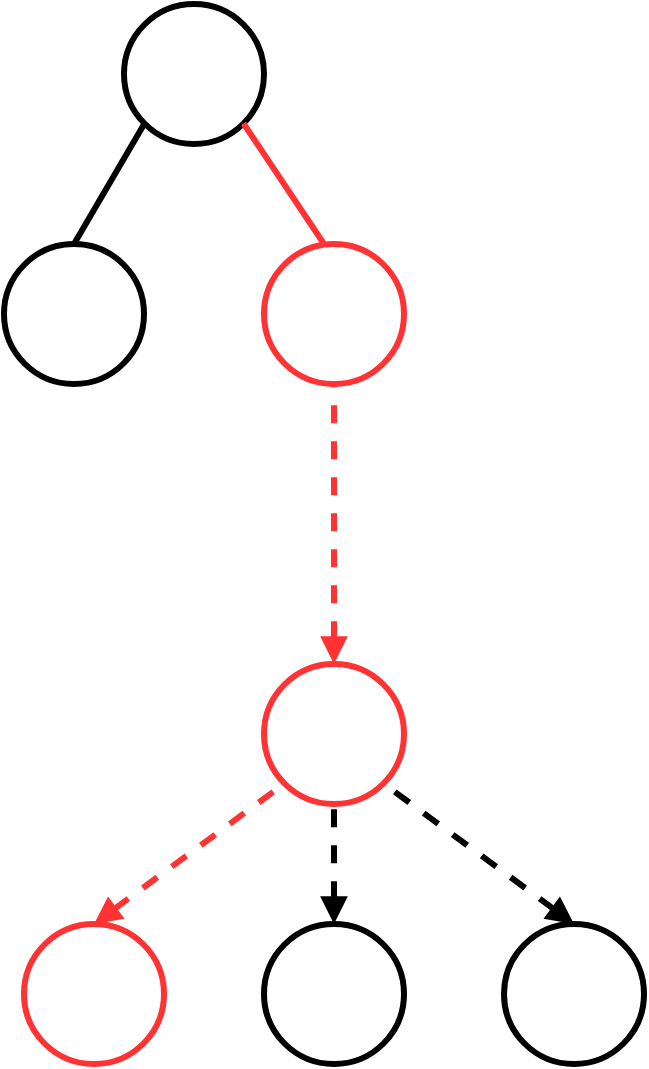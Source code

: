 <mxfile version="13.5.1" type="device"><diagram id="Hb-ZNkcHbcPSStbOC3Vi" name="Seite-1"><mxGraphModel dx="-39" dy="604" grid="1" gridSize="10" guides="1" tooltips="1" connect="1" arrows="1" fold="1" page="1" pageScale="1" pageWidth="827" pageHeight="1169" math="0" shadow="0"><root><mxCell id="0"/><mxCell id="1" parent="0"/><mxCell id="bwWZMti8r2EVmc9O0ogL-10" value="" style="ellipse;whiteSpace=wrap;html=1;aspect=fixed;strokeWidth=3;" parent="1" vertex="1"><mxGeometry x="1120" y="380" width="70" height="70" as="geometry"/></mxCell><mxCell id="bwWZMti8r2EVmc9O0ogL-16" value="" style="ellipse;whiteSpace=wrap;html=1;aspect=fixed;strokeWidth=3;" parent="1" vertex="1"><mxGeometry x="1060" y="500" width="70" height="70" as="geometry"/></mxCell><mxCell id="bwWZMti8r2EVmc9O0ogL-17" value="" style="endArrow=none;html=1;strokeWidth=3;entryX=0;entryY=1;entryDx=0;entryDy=0;exitX=0.5;exitY=0;exitDx=0;exitDy=0;" parent="1" source="bwWZMti8r2EVmc9O0ogL-16" target="bwWZMti8r2EVmc9O0ogL-10" edge="1"><mxGeometry width="50" height="50" relative="1" as="geometry"><mxPoint x="1300.0" y="390" as="sourcePoint"/><mxPoint x="1259.749" y="319.749" as="targetPoint"/></mxGeometry></mxCell><mxCell id="bwWZMti8r2EVmc9O0ogL-18" value="" style="endArrow=none;html=1;strokeWidth=3;entryX=1;entryY=1;entryDx=0;entryDy=0;strokeColor=#FF3333;" parent="1" target="bwWZMti8r2EVmc9O0ogL-10" edge="1"><mxGeometry width="50" height="50" relative="1" as="geometry"><mxPoint x="1220.0" y="500" as="sourcePoint"/><mxPoint x="1140.251" y="449.749" as="targetPoint"/></mxGeometry></mxCell><mxCell id="bwWZMti8r2EVmc9O0ogL-19" value="" style="ellipse;whiteSpace=wrap;html=1;aspect=fixed;strokeWidth=3;strokeColor=#FF3333;" parent="1" vertex="1"><mxGeometry x="1190" y="500" width="70" height="70" as="geometry"/></mxCell><mxCell id="bwWZMti8r2EVmc9O0ogL-21" value="" style="endArrow=none;dashed=1;html=1;entryX=0.5;entryY=1;entryDx=0;entryDy=0;strokeWidth=3;startArrow=block;startFill=1;strokeColor=#FF3333;" parent="1" target="bwWZMti8r2EVmc9O0ogL-19" edge="1"><mxGeometry width="50" height="50" relative="1" as="geometry"><mxPoint x="1225.0" y="710" as="sourcePoint"/><mxPoint x="1060" y="640" as="targetPoint"/></mxGeometry></mxCell><mxCell id="HjLU2_Fu0VP0osjq7yUH-1" value="" style="ellipse;whiteSpace=wrap;html=1;aspect=fixed;strokeWidth=3;strokeColor=#FF3333;" vertex="1" parent="1"><mxGeometry x="1190" y="710" width="70" height="70" as="geometry"/></mxCell><mxCell id="HjLU2_Fu0VP0osjq7yUH-2" value="" style="ellipse;whiteSpace=wrap;html=1;aspect=fixed;strokeWidth=3;strokeColor=#FF3333;" vertex="1" parent="1"><mxGeometry x="1070" y="840" width="70" height="70" as="geometry"/></mxCell><mxCell id="HjLU2_Fu0VP0osjq7yUH-4" value="" style="endArrow=none;dashed=1;html=1;entryX=1;entryY=1;entryDx=0;entryDy=0;strokeWidth=3;startArrow=block;startFill=1;exitX=0.5;exitY=0;exitDx=0;exitDy=0;" edge="1" parent="1" source="HjLU2_Fu0VP0osjq7yUH-6" target="HjLU2_Fu0VP0osjq7yUH-1"><mxGeometry width="50" height="50" relative="1" as="geometry"><mxPoint x="1235.0" y="720" as="sourcePoint"/><mxPoint x="1235" y="580" as="targetPoint"/></mxGeometry></mxCell><mxCell id="HjLU2_Fu0VP0osjq7yUH-5" value="" style="ellipse;whiteSpace=wrap;html=1;aspect=fixed;strokeWidth=3;" vertex="1" parent="1"><mxGeometry x="1190" y="840" width="70" height="70" as="geometry"/></mxCell><mxCell id="HjLU2_Fu0VP0osjq7yUH-6" value="" style="ellipse;whiteSpace=wrap;html=1;aspect=fixed;strokeWidth=3;" vertex="1" parent="1"><mxGeometry x="1310" y="840" width="70" height="70" as="geometry"/></mxCell><mxCell id="HjLU2_Fu0VP0osjq7yUH-8" value="" style="endArrow=none;dashed=1;html=1;entryX=0.5;entryY=1;entryDx=0;entryDy=0;strokeWidth=3;startArrow=block;startFill=1;exitX=0.5;exitY=0;exitDx=0;exitDy=0;" edge="1" parent="1" source="HjLU2_Fu0VP0osjq7yUH-5" target="HjLU2_Fu0VP0osjq7yUH-1"><mxGeometry width="50" height="50" relative="1" as="geometry"><mxPoint x="1165" y="840" as="sourcePoint"/><mxPoint x="1210.251" y="779.749" as="targetPoint"/></mxGeometry></mxCell><mxCell id="HjLU2_Fu0VP0osjq7yUH-9" value="" style="endArrow=none;dashed=1;html=1;entryX=0;entryY=1;entryDx=0;entryDy=0;strokeWidth=3;startArrow=block;startFill=1;exitX=0.5;exitY=0;exitDx=0;exitDy=0;strokeColor=#FF3333;" edge="1" parent="1" source="HjLU2_Fu0VP0osjq7yUH-2" target="HjLU2_Fu0VP0osjq7yUH-1"><mxGeometry width="50" height="50" relative="1" as="geometry"><mxPoint x="1115" y="850" as="sourcePoint"/><mxPoint x="1210.251" y="779.749" as="targetPoint"/></mxGeometry></mxCell></root></mxGraphModel></diagram></mxfile>